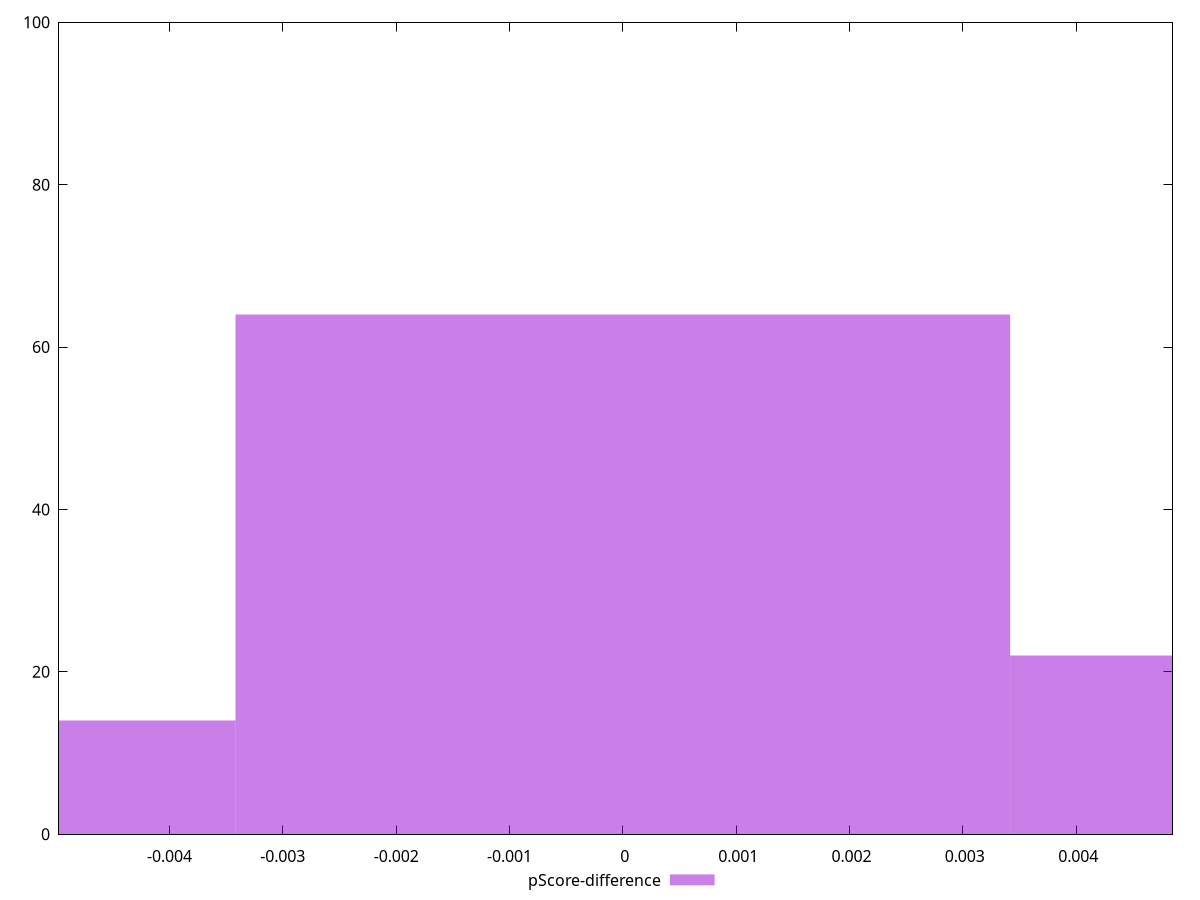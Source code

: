 reset

$pScoreDifference <<EOF
0 64
0.006834642590342429 22
-0.006834642590342429 14
EOF

set key outside below
set boxwidth 0.006834642590342429
set xrange [-0.004974673193094636:0.0048499172946376845]
set yrange [0:100]
set trange [0:100]
set style fill transparent solid 0.5 noborder
set terminal svg size 640, 490 enhanced background rgb 'white'
set output "report_00017_2021-02-10T15-08-03.406Z/total-blocking-time/samples/pages+cached/pScore-difference/histogram.svg"

plot $pScoreDifference title "pScore-difference" with boxes

reset
